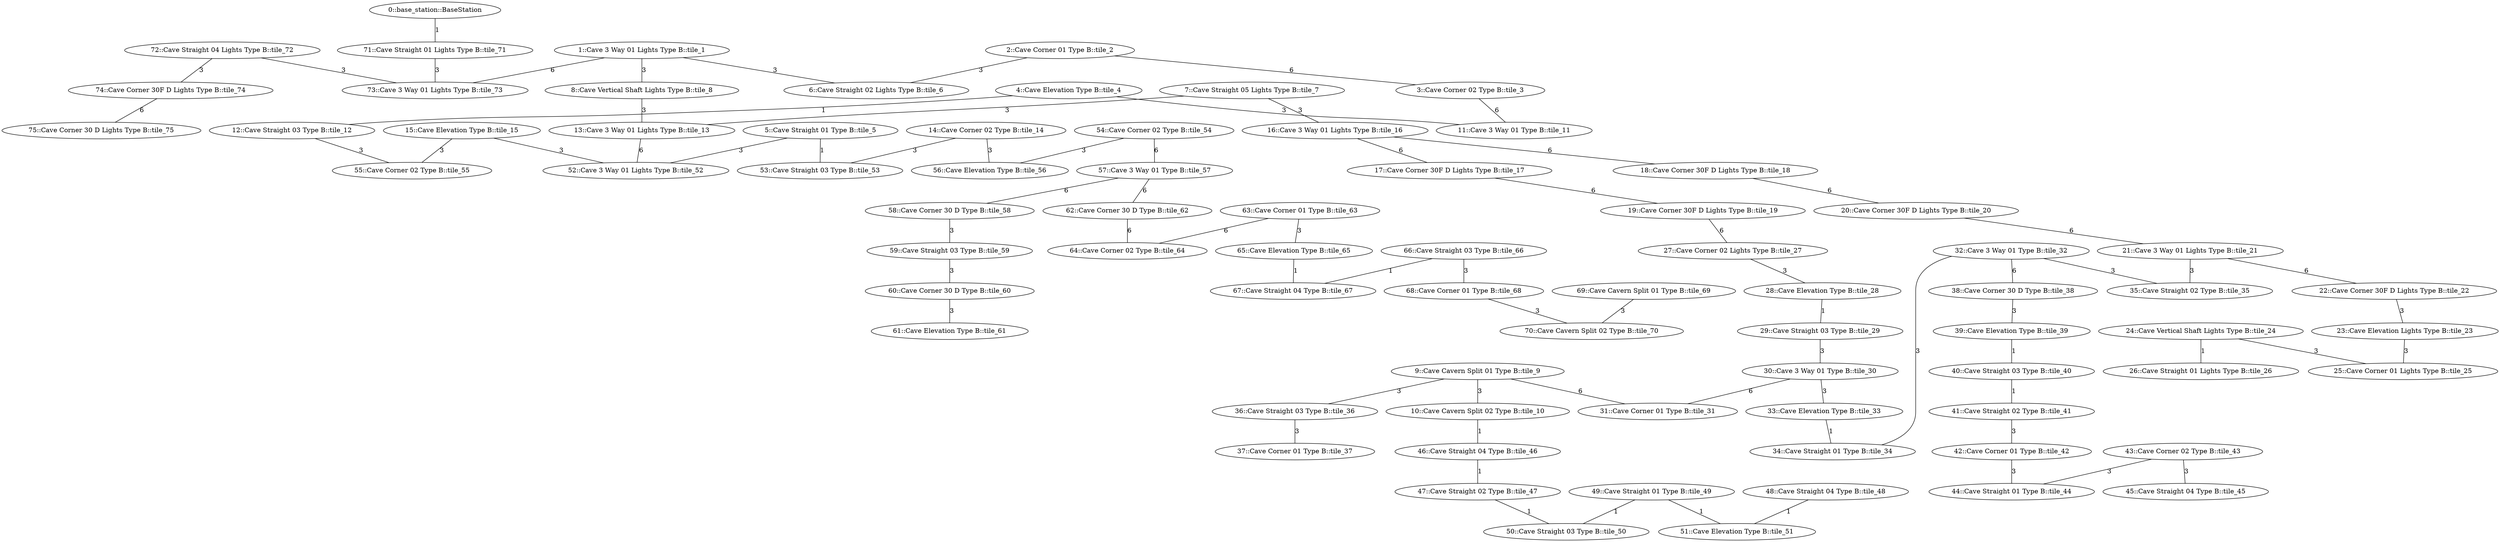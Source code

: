 /* Visibility graph generated by dot_generator */

graph {
  /* ==== Vertices ==== */

  /* Base station / Staging area */
  0   [label="0::base_station::BaseStation"];

  1   [label="1::Cave 3 Way 01 Lights Type B::tile_1"];
  2   [label="2::Cave Corner 01 Type B::tile_2"];
  3   [label="3::Cave Corner 02 Type B::tile_3"];
  4   [label="4::Cave Elevation Type B::tile_4"];
  5   [label="5::Cave Straight 01 Type B::tile_5"];
  6   [label="6::Cave Straight 02 Lights Type B::tile_6"];
  7   [label="7::Cave Straight 05 Lights Type B::tile_7"];
  8   [label="8::Cave Vertical Shaft Lights Type B::tile_8"];
  9   [label="9::Cave Cavern Split 01 Type B::tile_9"];
  10  [label="10::Cave Cavern Split 02 Type B::tile_10"];
  11  [label="11::Cave 3 Way 01 Type B::tile_11"];
  12  [label="12::Cave Straight 03 Type B::tile_12"];
  13  [label="13::Cave 3 Way 01 Lights Type B::tile_13"];
  14  [label="14::Cave Corner 02 Type B::tile_14"];
  15  [label="15::Cave Elevation Type B::tile_15"];
  16  [label="16::Cave 3 Way 01 Lights Type B::tile_16"];
  17  [label="17::Cave Corner 30F D Lights Type B::tile_17"];
  18  [label="18::Cave Corner 30F D Lights Type B::tile_18"];
  19  [label="19::Cave Corner 30F D Lights Type B::tile_19"];
  20  [label="20::Cave Corner 30F D Lights Type B::tile_20"];
  21  [label="21::Cave 3 Way 01 Lights Type B::tile_21"];
  22  [label="22::Cave Corner 30F D Lights Type B::tile_22"];
  23  [label="23::Cave Elevation Lights Type B::tile_23"];
  24  [label="24::Cave Vertical Shaft Lights Type B::tile_24"];
  25  [label="25::Cave Corner 01 Lights Type B::tile_25"];
  26  [label="26::Cave Straight 01 Lights Type B::tile_26"];
  27  [label="27::Cave Corner 02 Lights Type B::tile_27"];
  28  [label="28::Cave Elevation Type B::tile_28"];
  29  [label="29::Cave Straight 03 Type B::tile_29"];
  30  [label="30::Cave 3 Way 01 Type B::tile_30"];
  31  [label="31::Cave Corner 01 Type B::tile_31"];
  32  [label="32::Cave 3 Way 01 Type B::tile_32"];
  33  [label="33::Cave Elevation Type B::tile_33"];
  34  [label="34::Cave Straight 01 Type B::tile_34"];
  35  [label="35::Cave Straight 02 Type B::tile_35"];
  36  [label="36::Cave Straight 03 Type B::tile_36"];
  37  [label="37::Cave Corner 01 Type B::tile_37"];
  38  [label="38::Cave Corner 30 D Type B::tile_38"];
  39  [label="39::Cave Elevation Type B::tile_39"];
  40  [label="40::Cave Straight 03 Type B::tile_40"];
  41  [label="41::Cave Straight 02 Type B::tile_41"];
  42  [label="42::Cave Corner 01 Type B::tile_42"];
  43  [label="43::Cave Corner 02 Type B::tile_43"];
  44  [label="44::Cave Straight 01 Type B::tile_44"];
  45  [label="45::Cave Straight 04 Type B::tile_45"];
  46  [label="46::Cave Straight 04 Type B::tile_46"];
  47  [label="47::Cave Straight 02 Type B::tile_47"];
  48  [label="48::Cave Straight 04 Type B::tile_48"];
  49  [label="49::Cave Straight 01 Type B::tile_49"];
  50  [label="50::Cave Straight 03 Type B::tile_50"];
  51  [label="51::Cave Elevation Type B::tile_51"];
  52  [label="52::Cave 3 Way 01 Lights Type B::tile_52"];
  53  [label="53::Cave Straight 03 Type B::tile_53"];
  54  [label="54::Cave Corner 02 Type B::tile_54"];
  55  [label="55::Cave Corner 02 Type B::tile_55"];
  56  [label="56::Cave Elevation Type B::tile_56"];
  57  [label="57::Cave 3 Way 01 Type B::tile_57"];
  58  [label="58::Cave Corner 30 D Type B::tile_58"];
  59  [label="59::Cave Straight 03 Type B::tile_59"];
  60  [label="60::Cave Corner 30 D Type B::tile_60"];
  61  [label="61::Cave Elevation Type B::tile_61"];
  62  [label="62::Cave Corner 30 D Type B::tile_62"];
  63  [label="63::Cave Corner 01 Type B::tile_63"];
  64  [label="64::Cave Corner 02 Type B::tile_64"];
  65  [label="65::Cave Elevation Type B::tile_65"];
  66  [label="66::Cave Straight 03 Type B::tile_66"];
  67  [label="67::Cave Straight 04 Type B::tile_67"];
  68  [label="68::Cave Corner 01 Type B::tile_68"];
  69  [label="69::Cave Cavern Split 01 Type B::tile_69"];
  70  [label="70::Cave Cavern Split 02 Type B::tile_70"];
  71  [label="71::Cave Straight 01 Lights Type B::tile_71"];
  72  [label="72::Cave Straight 04 Lights Type B::tile_72"];
  73  [label="73::Cave 3 Way 01 Lights Type B::tile_73"];
  74  [label="74::Cave Corner 30F D Lights Type B::tile_74"];
  75  [label="75::Cave Corner 30 D Lights Type B::tile_75"];

  /* ==== Edges ==== */

  /* Base station */
  0  -- 71  [label=1];
  1  -- 6   [label=3];
  1  -- 8   [label=3];
  1  -- 73  [label=6];
  2  -- 3   [label=6];
  2  -- 6   [label=3];
  3  -- 11  [label=6];
  4  -- 11  [label=3];
  4  -- 12  [label=1];
  5  -- 52  [label=3];
  5  -- 53  [label=1];
  7  -- 13  [label=3];
  7  -- 16  [label=3];
  8  -- 13  [label=3];
  9  -- 10  [label=3];
  9  -- 31  [label=6];
  9  -- 36  [label=3];
  10 -- 46  [label=1];
  12 -- 55  [label=3];
  13 -- 52  [label=6];
  14 -- 53  [label=3];
  14 -- 56  [label=3];
  15 -- 52  [label=3];
  15 -- 55  [label=3];
  16 -- 17  [label=6];
  16 -- 18  [label=6];
  17 -- 19  [label=6];
  18 -- 20  [label=6];
  19 -- 27  [label=6];
  20 -- 21  [label=6];
  21 -- 22  [label=6];
  21 -- 35  [label=3];
  22 -- 23  [label=3];
  23 -- 25  [label=3];
  24 -- 25  [label=3];
  24 -- 26  [label=1];
  27 -- 28  [label=3];
  28 -- 29  [label=1];
  29 -- 30  [label=3];
  30 -- 31  [label=6];
  30 -- 33  [label=3];
  32 -- 34  [label=3];
  32 -- 35  [label=3];
  32 -- 38  [label=6];
  33 -- 34  [label=1];
  36 -- 37  [label=3];
  38 -- 39  [label=3];
  39 -- 40  [label=1];
  40 -- 41  [label=1];
  41 -- 42  [label=3];
  42 -- 44  [label=3];
  43 -- 44  [label=3];
  43 -- 45  [label=3];
  46 -- 47  [label=1];
  47 -- 50  [label=1];
  48 -- 51  [label=1];
  49 -- 50  [label=1];
  49 -- 51  [label=1];
  54 -- 56  [label=3];
  54 -- 57  [label=6];
  57 -- 58  [label=6];
  57 -- 62  [label=6];
  58 -- 59  [label=3];
  59 -- 60  [label=3];
  60 -- 61  [label=3];
  62 -- 64  [label=6];
  63 -- 64  [label=6];
  63 -- 65  [label=3];
  65 -- 67  [label=1];
  66 -- 67  [label=1];
  66 -- 68  [label=3];
  68 -- 70  [label=3];
  69 -- 70  [label=3];
  71 -- 73  [label=3];
  72 -- 73  [label=3];
  72 -- 74  [label=3];
  74 -- 75  [label=6];
}

